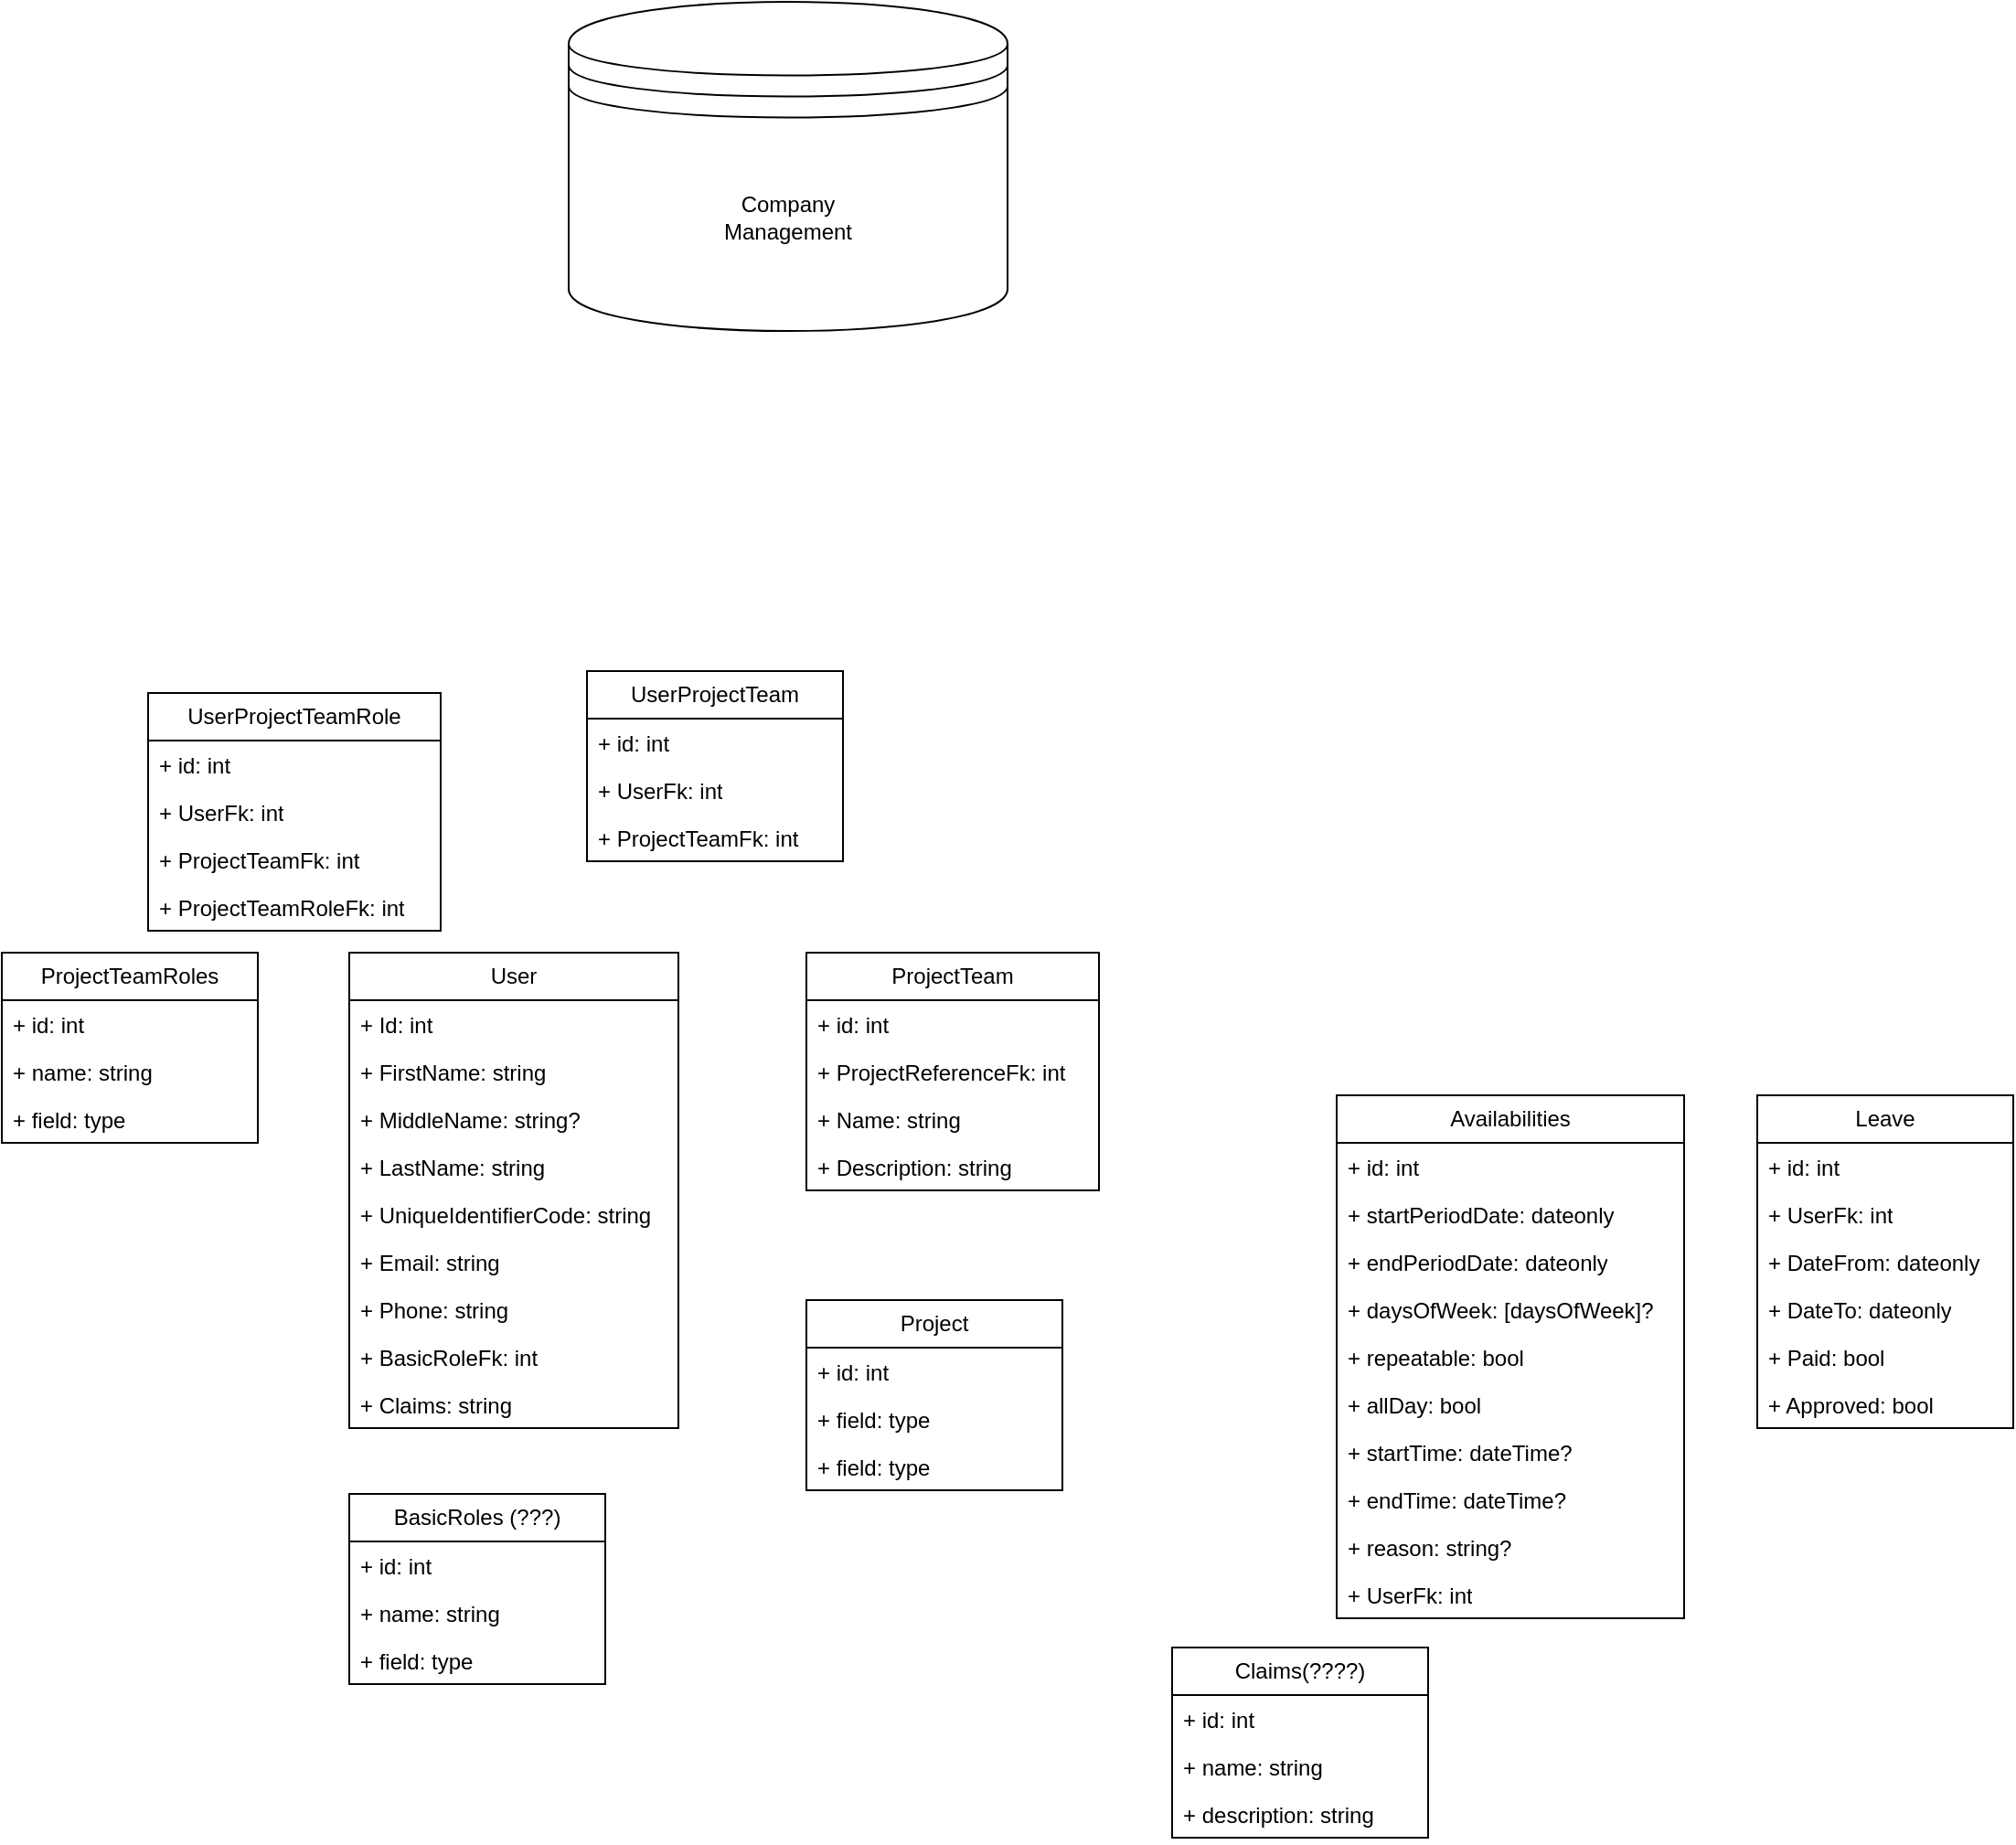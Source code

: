 <mxfile version="24.4.0" type="github">
  <diagram name="Страница-1" id="PWVoc8Gj8aLvwltGwSkj">
    <mxGraphModel dx="1932" dy="1727" grid="1" gridSize="10" guides="1" tooltips="1" connect="1" arrows="1" fold="1" page="1" pageScale="1" pageWidth="827" pageHeight="1169" math="0" shadow="0">
      <root>
        <mxCell id="0" />
        <mxCell id="1" parent="0" />
        <mxCell id="ACgtEfULN6WmJCzOQqpP-3" value="Company&lt;div&gt;Management&lt;/div&gt;" style="shape=datastore;whiteSpace=wrap;html=1;" vertex="1" parent="1">
          <mxGeometry x="70" y="-270" width="240" height="180" as="geometry" />
        </mxCell>
        <mxCell id="ACgtEfULN6WmJCzOQqpP-15" value="User" style="swimlane;fontStyle=0;childLayout=stackLayout;horizontal=1;startSize=26;fillColor=none;horizontalStack=0;resizeParent=1;resizeParentMax=0;resizeLast=0;collapsible=1;marginBottom=0;whiteSpace=wrap;html=1;" vertex="1" parent="1">
          <mxGeometry x="-50" y="250" width="180" height="260" as="geometry" />
        </mxCell>
        <mxCell id="ACgtEfULN6WmJCzOQqpP-16" value="+ Id: int" style="text;strokeColor=none;fillColor=none;align=left;verticalAlign=top;spacingLeft=4;spacingRight=4;overflow=hidden;rotatable=0;points=[[0,0.5],[1,0.5]];portConstraint=eastwest;whiteSpace=wrap;html=1;" vertex="1" parent="ACgtEfULN6WmJCzOQqpP-15">
          <mxGeometry y="26" width="180" height="26" as="geometry" />
        </mxCell>
        <mxCell id="ACgtEfULN6WmJCzOQqpP-17" value="+ FirstName: string" style="text;strokeColor=none;fillColor=none;align=left;verticalAlign=top;spacingLeft=4;spacingRight=4;overflow=hidden;rotatable=0;points=[[0,0.5],[1,0.5]];portConstraint=eastwest;whiteSpace=wrap;html=1;" vertex="1" parent="ACgtEfULN6WmJCzOQqpP-15">
          <mxGeometry y="52" width="180" height="26" as="geometry" />
        </mxCell>
        <mxCell id="ACgtEfULN6WmJCzOQqpP-18" value="+ MiddleName: string?" style="text;strokeColor=none;fillColor=none;align=left;verticalAlign=top;spacingLeft=4;spacingRight=4;overflow=hidden;rotatable=0;points=[[0,0.5],[1,0.5]];portConstraint=eastwest;whiteSpace=wrap;html=1;" vertex="1" parent="ACgtEfULN6WmJCzOQqpP-15">
          <mxGeometry y="78" width="180" height="26" as="geometry" />
        </mxCell>
        <mxCell id="ACgtEfULN6WmJCzOQqpP-19" value="+ LastName: string" style="text;strokeColor=none;fillColor=none;align=left;verticalAlign=top;spacingLeft=4;spacingRight=4;overflow=hidden;rotatable=0;points=[[0,0.5],[1,0.5]];portConstraint=eastwest;whiteSpace=wrap;html=1;" vertex="1" parent="ACgtEfULN6WmJCzOQqpP-15">
          <mxGeometry y="104" width="180" height="26" as="geometry" />
        </mxCell>
        <mxCell id="ACgtEfULN6WmJCzOQqpP-20" value="+ UniqueIdentifierCode: string" style="text;strokeColor=none;fillColor=none;align=left;verticalAlign=top;spacingLeft=4;spacingRight=4;overflow=hidden;rotatable=0;points=[[0,0.5],[1,0.5]];portConstraint=eastwest;whiteSpace=wrap;html=1;" vertex="1" parent="ACgtEfULN6WmJCzOQqpP-15">
          <mxGeometry y="130" width="180" height="26" as="geometry" />
        </mxCell>
        <mxCell id="ACgtEfULN6WmJCzOQqpP-21" value="+ Email: string" style="text;strokeColor=none;fillColor=none;align=left;verticalAlign=top;spacingLeft=4;spacingRight=4;overflow=hidden;rotatable=0;points=[[0,0.5],[1,0.5]];portConstraint=eastwest;whiteSpace=wrap;html=1;" vertex="1" parent="ACgtEfULN6WmJCzOQqpP-15">
          <mxGeometry y="156" width="180" height="26" as="geometry" />
        </mxCell>
        <mxCell id="ACgtEfULN6WmJCzOQqpP-34" value="+ Phone: string" style="text;strokeColor=none;fillColor=none;align=left;verticalAlign=top;spacingLeft=4;spacingRight=4;overflow=hidden;rotatable=0;points=[[0,0.5],[1,0.5]];portConstraint=eastwest;whiteSpace=wrap;html=1;" vertex="1" parent="ACgtEfULN6WmJCzOQqpP-15">
          <mxGeometry y="182" width="180" height="26" as="geometry" />
        </mxCell>
        <mxCell id="ACgtEfULN6WmJCzOQqpP-43" value="+ BasicRoleFk: int" style="text;strokeColor=none;fillColor=none;align=left;verticalAlign=top;spacingLeft=4;spacingRight=4;overflow=hidden;rotatable=0;points=[[0,0.5],[1,0.5]];portConstraint=eastwest;whiteSpace=wrap;html=1;" vertex="1" parent="ACgtEfULN6WmJCzOQqpP-15">
          <mxGeometry y="208" width="180" height="26" as="geometry" />
        </mxCell>
        <mxCell id="ACgtEfULN6WmJCzOQqpP-68" value="+ Claims: string" style="text;strokeColor=none;fillColor=none;align=left;verticalAlign=top;spacingLeft=4;spacingRight=4;overflow=hidden;rotatable=0;points=[[0,0.5],[1,0.5]];portConstraint=eastwest;whiteSpace=wrap;html=1;" vertex="1" parent="ACgtEfULN6WmJCzOQqpP-15">
          <mxGeometry y="234" width="180" height="26" as="geometry" />
        </mxCell>
        <mxCell id="ACgtEfULN6WmJCzOQqpP-30" value="Availabilities" style="swimlane;fontStyle=0;childLayout=stackLayout;horizontal=1;startSize=26;fillColor=none;horizontalStack=0;resizeParent=1;resizeParentMax=0;resizeLast=0;collapsible=1;marginBottom=0;whiteSpace=wrap;html=1;" vertex="1" parent="1">
          <mxGeometry x="490" y="328" width="190" height="286" as="geometry" />
        </mxCell>
        <mxCell id="ACgtEfULN6WmJCzOQqpP-31" value="+ id: int" style="text;strokeColor=none;fillColor=none;align=left;verticalAlign=top;spacingLeft=4;spacingRight=4;overflow=hidden;rotatable=0;points=[[0,0.5],[1,0.5]];portConstraint=eastwest;whiteSpace=wrap;html=1;" vertex="1" parent="ACgtEfULN6WmJCzOQqpP-30">
          <mxGeometry y="26" width="190" height="26" as="geometry" />
        </mxCell>
        <mxCell id="ACgtEfULN6WmJCzOQqpP-32" value="+ startPeriodDate: dateonly" style="text;strokeColor=none;fillColor=none;align=left;verticalAlign=top;spacingLeft=4;spacingRight=4;overflow=hidden;rotatable=0;points=[[0,0.5],[1,0.5]];portConstraint=eastwest;whiteSpace=wrap;html=1;" vertex="1" parent="ACgtEfULN6WmJCzOQqpP-30">
          <mxGeometry y="52" width="190" height="26" as="geometry" />
        </mxCell>
        <mxCell id="ACgtEfULN6WmJCzOQqpP-33" value="+ endPeriodDate: dateonly" style="text;strokeColor=none;fillColor=none;align=left;verticalAlign=top;spacingLeft=4;spacingRight=4;overflow=hidden;rotatable=0;points=[[0,0.5],[1,0.5]];portConstraint=eastwest;whiteSpace=wrap;html=1;" vertex="1" parent="ACgtEfULN6WmJCzOQqpP-30">
          <mxGeometry y="78" width="190" height="26" as="geometry" />
        </mxCell>
        <mxCell id="ACgtEfULN6WmJCzOQqpP-69" value="+ daysOfWeek: [daysOfWeek]?" style="text;strokeColor=none;fillColor=none;align=left;verticalAlign=top;spacingLeft=4;spacingRight=4;overflow=hidden;rotatable=0;points=[[0,0.5],[1,0.5]];portConstraint=eastwest;whiteSpace=wrap;html=1;" vertex="1" parent="ACgtEfULN6WmJCzOQqpP-30">
          <mxGeometry y="104" width="190" height="26" as="geometry" />
        </mxCell>
        <mxCell id="ACgtEfULN6WmJCzOQqpP-70" value="+ repeatable: bool" style="text;strokeColor=none;fillColor=none;align=left;verticalAlign=top;spacingLeft=4;spacingRight=4;overflow=hidden;rotatable=0;points=[[0,0.5],[1,0.5]];portConstraint=eastwest;whiteSpace=wrap;html=1;" vertex="1" parent="ACgtEfULN6WmJCzOQqpP-30">
          <mxGeometry y="130" width="190" height="26" as="geometry" />
        </mxCell>
        <mxCell id="ACgtEfULN6WmJCzOQqpP-71" value="+ allDay: bool" style="text;strokeColor=none;fillColor=none;align=left;verticalAlign=top;spacingLeft=4;spacingRight=4;overflow=hidden;rotatable=0;points=[[0,0.5],[1,0.5]];portConstraint=eastwest;whiteSpace=wrap;html=1;" vertex="1" parent="ACgtEfULN6WmJCzOQqpP-30">
          <mxGeometry y="156" width="190" height="26" as="geometry" />
        </mxCell>
        <mxCell id="ACgtEfULN6WmJCzOQqpP-72" value="+ startTime: dateTime?" style="text;strokeColor=none;fillColor=none;align=left;verticalAlign=top;spacingLeft=4;spacingRight=4;overflow=hidden;rotatable=0;points=[[0,0.5],[1,0.5]];portConstraint=eastwest;whiteSpace=wrap;html=1;" vertex="1" parent="ACgtEfULN6WmJCzOQqpP-30">
          <mxGeometry y="182" width="190" height="26" as="geometry" />
        </mxCell>
        <mxCell id="ACgtEfULN6WmJCzOQqpP-73" value="+ endTime: dateTime?" style="text;strokeColor=none;fillColor=none;align=left;verticalAlign=top;spacingLeft=4;spacingRight=4;overflow=hidden;rotatable=0;points=[[0,0.5],[1,0.5]];portConstraint=eastwest;whiteSpace=wrap;html=1;" vertex="1" parent="ACgtEfULN6WmJCzOQqpP-30">
          <mxGeometry y="208" width="190" height="26" as="geometry" />
        </mxCell>
        <mxCell id="ACgtEfULN6WmJCzOQqpP-74" value="+ reason: string?" style="text;strokeColor=none;fillColor=none;align=left;verticalAlign=top;spacingLeft=4;spacingRight=4;overflow=hidden;rotatable=0;points=[[0,0.5],[1,0.5]];portConstraint=eastwest;whiteSpace=wrap;html=1;" vertex="1" parent="ACgtEfULN6WmJCzOQqpP-30">
          <mxGeometry y="234" width="190" height="26" as="geometry" />
        </mxCell>
        <mxCell id="ACgtEfULN6WmJCzOQqpP-79" value="+ UserFk: int" style="text;strokeColor=none;fillColor=none;align=left;verticalAlign=top;spacingLeft=4;spacingRight=4;overflow=hidden;rotatable=0;points=[[0,0.5],[1,0.5]];portConstraint=eastwest;whiteSpace=wrap;html=1;" vertex="1" parent="ACgtEfULN6WmJCzOQqpP-30">
          <mxGeometry y="260" width="190" height="26" as="geometry" />
        </mxCell>
        <mxCell id="ACgtEfULN6WmJCzOQqpP-35" value="ProjectTeam" style="swimlane;fontStyle=0;childLayout=stackLayout;horizontal=1;startSize=26;fillColor=none;horizontalStack=0;resizeParent=1;resizeParentMax=0;resizeLast=0;collapsible=1;marginBottom=0;whiteSpace=wrap;html=1;" vertex="1" parent="1">
          <mxGeometry x="200" y="250" width="160" height="130" as="geometry" />
        </mxCell>
        <mxCell id="ACgtEfULN6WmJCzOQqpP-36" value="+ id: int" style="text;strokeColor=none;fillColor=none;align=left;verticalAlign=top;spacingLeft=4;spacingRight=4;overflow=hidden;rotatable=0;points=[[0,0.5],[1,0.5]];portConstraint=eastwest;whiteSpace=wrap;html=1;" vertex="1" parent="ACgtEfULN6WmJCzOQqpP-35">
          <mxGeometry y="26" width="160" height="26" as="geometry" />
        </mxCell>
        <mxCell id="ACgtEfULN6WmJCzOQqpP-37" value="+ ProjectReferenceFk: int" style="text;strokeColor=none;fillColor=none;align=left;verticalAlign=top;spacingLeft=4;spacingRight=4;overflow=hidden;rotatable=0;points=[[0,0.5],[1,0.5]];portConstraint=eastwest;whiteSpace=wrap;html=1;" vertex="1" parent="ACgtEfULN6WmJCzOQqpP-35">
          <mxGeometry y="52" width="160" height="26" as="geometry" />
        </mxCell>
        <mxCell id="ACgtEfULN6WmJCzOQqpP-38" value="+ Name: string" style="text;strokeColor=none;fillColor=none;align=left;verticalAlign=top;spacingLeft=4;spacingRight=4;overflow=hidden;rotatable=0;points=[[0,0.5],[1,0.5]];portConstraint=eastwest;whiteSpace=wrap;html=1;" vertex="1" parent="ACgtEfULN6WmJCzOQqpP-35">
          <mxGeometry y="78" width="160" height="26" as="geometry" />
        </mxCell>
        <mxCell id="ACgtEfULN6WmJCzOQqpP-62" value="+ Description: string" style="text;strokeColor=none;fillColor=none;align=left;verticalAlign=top;spacingLeft=4;spacingRight=4;overflow=hidden;rotatable=0;points=[[0,0.5],[1,0.5]];portConstraint=eastwest;whiteSpace=wrap;html=1;" vertex="1" parent="ACgtEfULN6WmJCzOQqpP-35">
          <mxGeometry y="104" width="160" height="26" as="geometry" />
        </mxCell>
        <mxCell id="ACgtEfULN6WmJCzOQqpP-39" value="UserProjectTeamRole" style="swimlane;fontStyle=0;childLayout=stackLayout;horizontal=1;startSize=26;fillColor=none;horizontalStack=0;resizeParent=1;resizeParentMax=0;resizeLast=0;collapsible=1;marginBottom=0;whiteSpace=wrap;html=1;" vertex="1" parent="1">
          <mxGeometry x="-160" y="108" width="160" height="130" as="geometry" />
        </mxCell>
        <mxCell id="ACgtEfULN6WmJCzOQqpP-40" value="+ id: int" style="text;strokeColor=none;fillColor=none;align=left;verticalAlign=top;spacingLeft=4;spacingRight=4;overflow=hidden;rotatable=0;points=[[0,0.5],[1,0.5]];portConstraint=eastwest;whiteSpace=wrap;html=1;" vertex="1" parent="ACgtEfULN6WmJCzOQqpP-39">
          <mxGeometry y="26" width="160" height="26" as="geometry" />
        </mxCell>
        <mxCell id="ACgtEfULN6WmJCzOQqpP-41" value="+ UserFk: int" style="text;strokeColor=none;fillColor=none;align=left;verticalAlign=top;spacingLeft=4;spacingRight=4;overflow=hidden;rotatable=0;points=[[0,0.5],[1,0.5]];portConstraint=eastwest;whiteSpace=wrap;html=1;" vertex="1" parent="ACgtEfULN6WmJCzOQqpP-39">
          <mxGeometry y="52" width="160" height="26" as="geometry" />
        </mxCell>
        <mxCell id="ACgtEfULN6WmJCzOQqpP-42" value="+ ProjectTeamFk: int" style="text;strokeColor=none;fillColor=none;align=left;verticalAlign=top;spacingLeft=4;spacingRight=4;overflow=hidden;rotatable=0;points=[[0,0.5],[1,0.5]];portConstraint=eastwest;whiteSpace=wrap;html=1;" vertex="1" parent="ACgtEfULN6WmJCzOQqpP-39">
          <mxGeometry y="78" width="160" height="26" as="geometry" />
        </mxCell>
        <mxCell id="ACgtEfULN6WmJCzOQqpP-61" value="+ ProjectTeamRoleFk: int" style="text;strokeColor=none;fillColor=none;align=left;verticalAlign=top;spacingLeft=4;spacingRight=4;overflow=hidden;rotatable=0;points=[[0,0.5],[1,0.5]];portConstraint=eastwest;whiteSpace=wrap;html=1;" vertex="1" parent="ACgtEfULN6WmJCzOQqpP-39">
          <mxGeometry y="104" width="160" height="26" as="geometry" />
        </mxCell>
        <mxCell id="ACgtEfULN6WmJCzOQqpP-44" value="BasicRoles (???)" style="swimlane;fontStyle=0;childLayout=stackLayout;horizontal=1;startSize=26;fillColor=none;horizontalStack=0;resizeParent=1;resizeParentMax=0;resizeLast=0;collapsible=1;marginBottom=0;whiteSpace=wrap;html=1;" vertex="1" parent="1">
          <mxGeometry x="-50" y="546" width="140" height="104" as="geometry" />
        </mxCell>
        <mxCell id="ACgtEfULN6WmJCzOQqpP-45" value="+ id: int" style="text;strokeColor=none;fillColor=none;align=left;verticalAlign=top;spacingLeft=4;spacingRight=4;overflow=hidden;rotatable=0;points=[[0,0.5],[1,0.5]];portConstraint=eastwest;whiteSpace=wrap;html=1;" vertex="1" parent="ACgtEfULN6WmJCzOQqpP-44">
          <mxGeometry y="26" width="140" height="26" as="geometry" />
        </mxCell>
        <mxCell id="ACgtEfULN6WmJCzOQqpP-46" value="+ name: string" style="text;strokeColor=none;fillColor=none;align=left;verticalAlign=top;spacingLeft=4;spacingRight=4;overflow=hidden;rotatable=0;points=[[0,0.5],[1,0.5]];portConstraint=eastwest;whiteSpace=wrap;html=1;" vertex="1" parent="ACgtEfULN6WmJCzOQqpP-44">
          <mxGeometry y="52" width="140" height="26" as="geometry" />
        </mxCell>
        <mxCell id="ACgtEfULN6WmJCzOQqpP-47" value="+ field: type" style="text;strokeColor=none;fillColor=none;align=left;verticalAlign=top;spacingLeft=4;spacingRight=4;overflow=hidden;rotatable=0;points=[[0,0.5],[1,0.5]];portConstraint=eastwest;whiteSpace=wrap;html=1;" vertex="1" parent="ACgtEfULN6WmJCzOQqpP-44">
          <mxGeometry y="78" width="140" height="26" as="geometry" />
        </mxCell>
        <mxCell id="ACgtEfULN6WmJCzOQqpP-49" value="Project" style="swimlane;fontStyle=0;childLayout=stackLayout;horizontal=1;startSize=26;fillColor=none;horizontalStack=0;resizeParent=1;resizeParentMax=0;resizeLast=0;collapsible=1;marginBottom=0;whiteSpace=wrap;html=1;" vertex="1" parent="1">
          <mxGeometry x="200" y="440" width="140" height="104" as="geometry" />
        </mxCell>
        <mxCell id="ACgtEfULN6WmJCzOQqpP-50" value="+ id: int" style="text;strokeColor=none;fillColor=none;align=left;verticalAlign=top;spacingLeft=4;spacingRight=4;overflow=hidden;rotatable=0;points=[[0,0.5],[1,0.5]];portConstraint=eastwest;whiteSpace=wrap;html=1;" vertex="1" parent="ACgtEfULN6WmJCzOQqpP-49">
          <mxGeometry y="26" width="140" height="26" as="geometry" />
        </mxCell>
        <mxCell id="ACgtEfULN6WmJCzOQqpP-51" value="+ field: type" style="text;strokeColor=none;fillColor=none;align=left;verticalAlign=top;spacingLeft=4;spacingRight=4;overflow=hidden;rotatable=0;points=[[0,0.5],[1,0.5]];portConstraint=eastwest;whiteSpace=wrap;html=1;" vertex="1" parent="ACgtEfULN6WmJCzOQqpP-49">
          <mxGeometry y="52" width="140" height="26" as="geometry" />
        </mxCell>
        <mxCell id="ACgtEfULN6WmJCzOQqpP-52" value="+ field: type" style="text;strokeColor=none;fillColor=none;align=left;verticalAlign=top;spacingLeft=4;spacingRight=4;overflow=hidden;rotatable=0;points=[[0,0.5],[1,0.5]];portConstraint=eastwest;whiteSpace=wrap;html=1;" vertex="1" parent="ACgtEfULN6WmJCzOQqpP-49">
          <mxGeometry y="78" width="140" height="26" as="geometry" />
        </mxCell>
        <mxCell id="ACgtEfULN6WmJCzOQqpP-53" value="UserProjectTeam" style="swimlane;fontStyle=0;childLayout=stackLayout;horizontal=1;startSize=26;fillColor=none;horizontalStack=0;resizeParent=1;resizeParentMax=0;resizeLast=0;collapsible=1;marginBottom=0;whiteSpace=wrap;html=1;" vertex="1" parent="1">
          <mxGeometry x="80" y="96" width="140" height="104" as="geometry" />
        </mxCell>
        <mxCell id="ACgtEfULN6WmJCzOQqpP-54" value="+ id: int" style="text;strokeColor=none;fillColor=none;align=left;verticalAlign=top;spacingLeft=4;spacingRight=4;overflow=hidden;rotatable=0;points=[[0,0.5],[1,0.5]];portConstraint=eastwest;whiteSpace=wrap;html=1;" vertex="1" parent="ACgtEfULN6WmJCzOQqpP-53">
          <mxGeometry y="26" width="140" height="26" as="geometry" />
        </mxCell>
        <mxCell id="ACgtEfULN6WmJCzOQqpP-55" value="+ UserFk: int" style="text;strokeColor=none;fillColor=none;align=left;verticalAlign=top;spacingLeft=4;spacingRight=4;overflow=hidden;rotatable=0;points=[[0,0.5],[1,0.5]];portConstraint=eastwest;whiteSpace=wrap;html=1;" vertex="1" parent="ACgtEfULN6WmJCzOQqpP-53">
          <mxGeometry y="52" width="140" height="26" as="geometry" />
        </mxCell>
        <mxCell id="ACgtEfULN6WmJCzOQqpP-56" value="+ ProjectTeamFk: int" style="text;strokeColor=none;fillColor=none;align=left;verticalAlign=top;spacingLeft=4;spacingRight=4;overflow=hidden;rotatable=0;points=[[0,0.5],[1,0.5]];portConstraint=eastwest;whiteSpace=wrap;html=1;" vertex="1" parent="ACgtEfULN6WmJCzOQqpP-53">
          <mxGeometry y="78" width="140" height="26" as="geometry" />
        </mxCell>
        <mxCell id="ACgtEfULN6WmJCzOQqpP-57" value="ProjectTeamRoles" style="swimlane;fontStyle=0;childLayout=stackLayout;horizontal=1;startSize=26;fillColor=none;horizontalStack=0;resizeParent=1;resizeParentMax=0;resizeLast=0;collapsible=1;marginBottom=0;whiteSpace=wrap;html=1;" vertex="1" parent="1">
          <mxGeometry x="-240" y="250" width="140" height="104" as="geometry" />
        </mxCell>
        <mxCell id="ACgtEfULN6WmJCzOQqpP-58" value="+ id: int" style="text;strokeColor=none;fillColor=none;align=left;verticalAlign=top;spacingLeft=4;spacingRight=4;overflow=hidden;rotatable=0;points=[[0,0.5],[1,0.5]];portConstraint=eastwest;whiteSpace=wrap;html=1;" vertex="1" parent="ACgtEfULN6WmJCzOQqpP-57">
          <mxGeometry y="26" width="140" height="26" as="geometry" />
        </mxCell>
        <mxCell id="ACgtEfULN6WmJCzOQqpP-59" value="+ name: string" style="text;strokeColor=none;fillColor=none;align=left;verticalAlign=top;spacingLeft=4;spacingRight=4;overflow=hidden;rotatable=0;points=[[0,0.5],[1,0.5]];portConstraint=eastwest;whiteSpace=wrap;html=1;" vertex="1" parent="ACgtEfULN6WmJCzOQqpP-57">
          <mxGeometry y="52" width="140" height="26" as="geometry" />
        </mxCell>
        <mxCell id="ACgtEfULN6WmJCzOQqpP-60" value="+ field: type" style="text;strokeColor=none;fillColor=none;align=left;verticalAlign=top;spacingLeft=4;spacingRight=4;overflow=hidden;rotatable=0;points=[[0,0.5],[1,0.5]];portConstraint=eastwest;whiteSpace=wrap;html=1;" vertex="1" parent="ACgtEfULN6WmJCzOQqpP-57">
          <mxGeometry y="78" width="140" height="26" as="geometry" />
        </mxCell>
        <mxCell id="ACgtEfULN6WmJCzOQqpP-64" value="Claims(????)" style="swimlane;fontStyle=0;childLayout=stackLayout;horizontal=1;startSize=26;fillColor=none;horizontalStack=0;resizeParent=1;resizeParentMax=0;resizeLast=0;collapsible=1;marginBottom=0;whiteSpace=wrap;html=1;" vertex="1" parent="1">
          <mxGeometry x="400" y="630" width="140" height="104" as="geometry" />
        </mxCell>
        <mxCell id="ACgtEfULN6WmJCzOQqpP-65" value="+ id: int" style="text;strokeColor=none;fillColor=none;align=left;verticalAlign=top;spacingLeft=4;spacingRight=4;overflow=hidden;rotatable=0;points=[[0,0.5],[1,0.5]];portConstraint=eastwest;whiteSpace=wrap;html=1;" vertex="1" parent="ACgtEfULN6WmJCzOQqpP-64">
          <mxGeometry y="26" width="140" height="26" as="geometry" />
        </mxCell>
        <mxCell id="ACgtEfULN6WmJCzOQqpP-66" value="+ name: string" style="text;strokeColor=none;fillColor=none;align=left;verticalAlign=top;spacingLeft=4;spacingRight=4;overflow=hidden;rotatable=0;points=[[0,0.5],[1,0.5]];portConstraint=eastwest;whiteSpace=wrap;html=1;" vertex="1" parent="ACgtEfULN6WmJCzOQqpP-64">
          <mxGeometry y="52" width="140" height="26" as="geometry" />
        </mxCell>
        <mxCell id="ACgtEfULN6WmJCzOQqpP-67" value="+ description: string" style="text;strokeColor=none;fillColor=none;align=left;verticalAlign=top;spacingLeft=4;spacingRight=4;overflow=hidden;rotatable=0;points=[[0,0.5],[1,0.5]];portConstraint=eastwest;whiteSpace=wrap;html=1;" vertex="1" parent="ACgtEfULN6WmJCzOQqpP-64">
          <mxGeometry y="78" width="140" height="26" as="geometry" />
        </mxCell>
        <mxCell id="ACgtEfULN6WmJCzOQqpP-75" value="Leave" style="swimlane;fontStyle=0;childLayout=stackLayout;horizontal=1;startSize=26;fillColor=none;horizontalStack=0;resizeParent=1;resizeParentMax=0;resizeLast=0;collapsible=1;marginBottom=0;whiteSpace=wrap;html=1;" vertex="1" parent="1">
          <mxGeometry x="720" y="328" width="140" height="182" as="geometry" />
        </mxCell>
        <mxCell id="ACgtEfULN6WmJCzOQqpP-76" value="+ id: int" style="text;strokeColor=none;fillColor=none;align=left;verticalAlign=top;spacingLeft=4;spacingRight=4;overflow=hidden;rotatable=0;points=[[0,0.5],[1,0.5]];portConstraint=eastwest;whiteSpace=wrap;html=1;" vertex="1" parent="ACgtEfULN6WmJCzOQqpP-75">
          <mxGeometry y="26" width="140" height="26" as="geometry" />
        </mxCell>
        <mxCell id="ACgtEfULN6WmJCzOQqpP-77" value="+ UserFk: int" style="text;strokeColor=none;fillColor=none;align=left;verticalAlign=top;spacingLeft=4;spacingRight=4;overflow=hidden;rotatable=0;points=[[0,0.5],[1,0.5]];portConstraint=eastwest;whiteSpace=wrap;html=1;" vertex="1" parent="ACgtEfULN6WmJCzOQqpP-75">
          <mxGeometry y="52" width="140" height="26" as="geometry" />
        </mxCell>
        <mxCell id="ACgtEfULN6WmJCzOQqpP-78" value="+ DateFrom: dateonly" style="text;strokeColor=none;fillColor=none;align=left;verticalAlign=top;spacingLeft=4;spacingRight=4;overflow=hidden;rotatable=0;points=[[0,0.5],[1,0.5]];portConstraint=eastwest;whiteSpace=wrap;html=1;" vertex="1" parent="ACgtEfULN6WmJCzOQqpP-75">
          <mxGeometry y="78" width="140" height="26" as="geometry" />
        </mxCell>
        <mxCell id="ACgtEfULN6WmJCzOQqpP-80" value="+ DateTo: dateonly" style="text;strokeColor=none;fillColor=none;align=left;verticalAlign=top;spacingLeft=4;spacingRight=4;overflow=hidden;rotatable=0;points=[[0,0.5],[1,0.5]];portConstraint=eastwest;whiteSpace=wrap;html=1;" vertex="1" parent="ACgtEfULN6WmJCzOQqpP-75">
          <mxGeometry y="104" width="140" height="26" as="geometry" />
        </mxCell>
        <mxCell id="ACgtEfULN6WmJCzOQqpP-81" value="+ Paid: bool" style="text;strokeColor=none;fillColor=none;align=left;verticalAlign=top;spacingLeft=4;spacingRight=4;overflow=hidden;rotatable=0;points=[[0,0.5],[1,0.5]];portConstraint=eastwest;whiteSpace=wrap;html=1;" vertex="1" parent="ACgtEfULN6WmJCzOQqpP-75">
          <mxGeometry y="130" width="140" height="26" as="geometry" />
        </mxCell>
        <mxCell id="ACgtEfULN6WmJCzOQqpP-82" value="+ Approved: bool" style="text;strokeColor=none;fillColor=none;align=left;verticalAlign=top;spacingLeft=4;spacingRight=4;overflow=hidden;rotatable=0;points=[[0,0.5],[1,0.5]];portConstraint=eastwest;whiteSpace=wrap;html=1;" vertex="1" parent="ACgtEfULN6WmJCzOQqpP-75">
          <mxGeometry y="156" width="140" height="26" as="geometry" />
        </mxCell>
      </root>
    </mxGraphModel>
  </diagram>
</mxfile>
